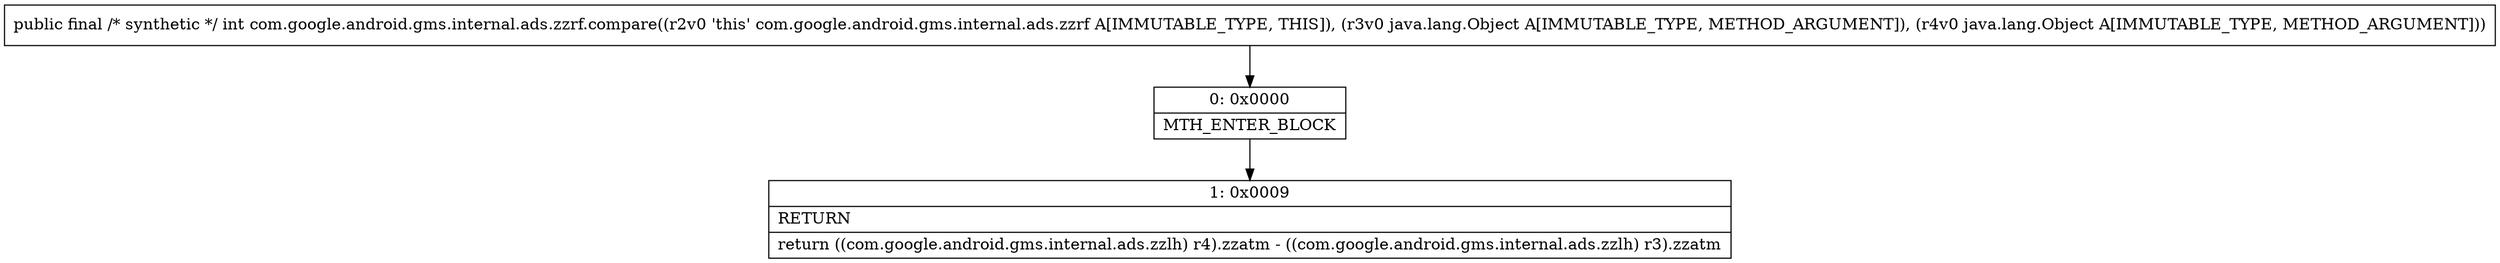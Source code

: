 digraph "CFG forcom.google.android.gms.internal.ads.zzrf.compare(Ljava\/lang\/Object;Ljava\/lang\/Object;)I" {
Node_0 [shape=record,label="{0\:\ 0x0000|MTH_ENTER_BLOCK\l}"];
Node_1 [shape=record,label="{1\:\ 0x0009|RETURN\l|return ((com.google.android.gms.internal.ads.zzlh) r4).zzatm \- ((com.google.android.gms.internal.ads.zzlh) r3).zzatm\l}"];
MethodNode[shape=record,label="{public final \/* synthetic *\/ int com.google.android.gms.internal.ads.zzrf.compare((r2v0 'this' com.google.android.gms.internal.ads.zzrf A[IMMUTABLE_TYPE, THIS]), (r3v0 java.lang.Object A[IMMUTABLE_TYPE, METHOD_ARGUMENT]), (r4v0 java.lang.Object A[IMMUTABLE_TYPE, METHOD_ARGUMENT])) }"];
MethodNode -> Node_0;
Node_0 -> Node_1;
}

